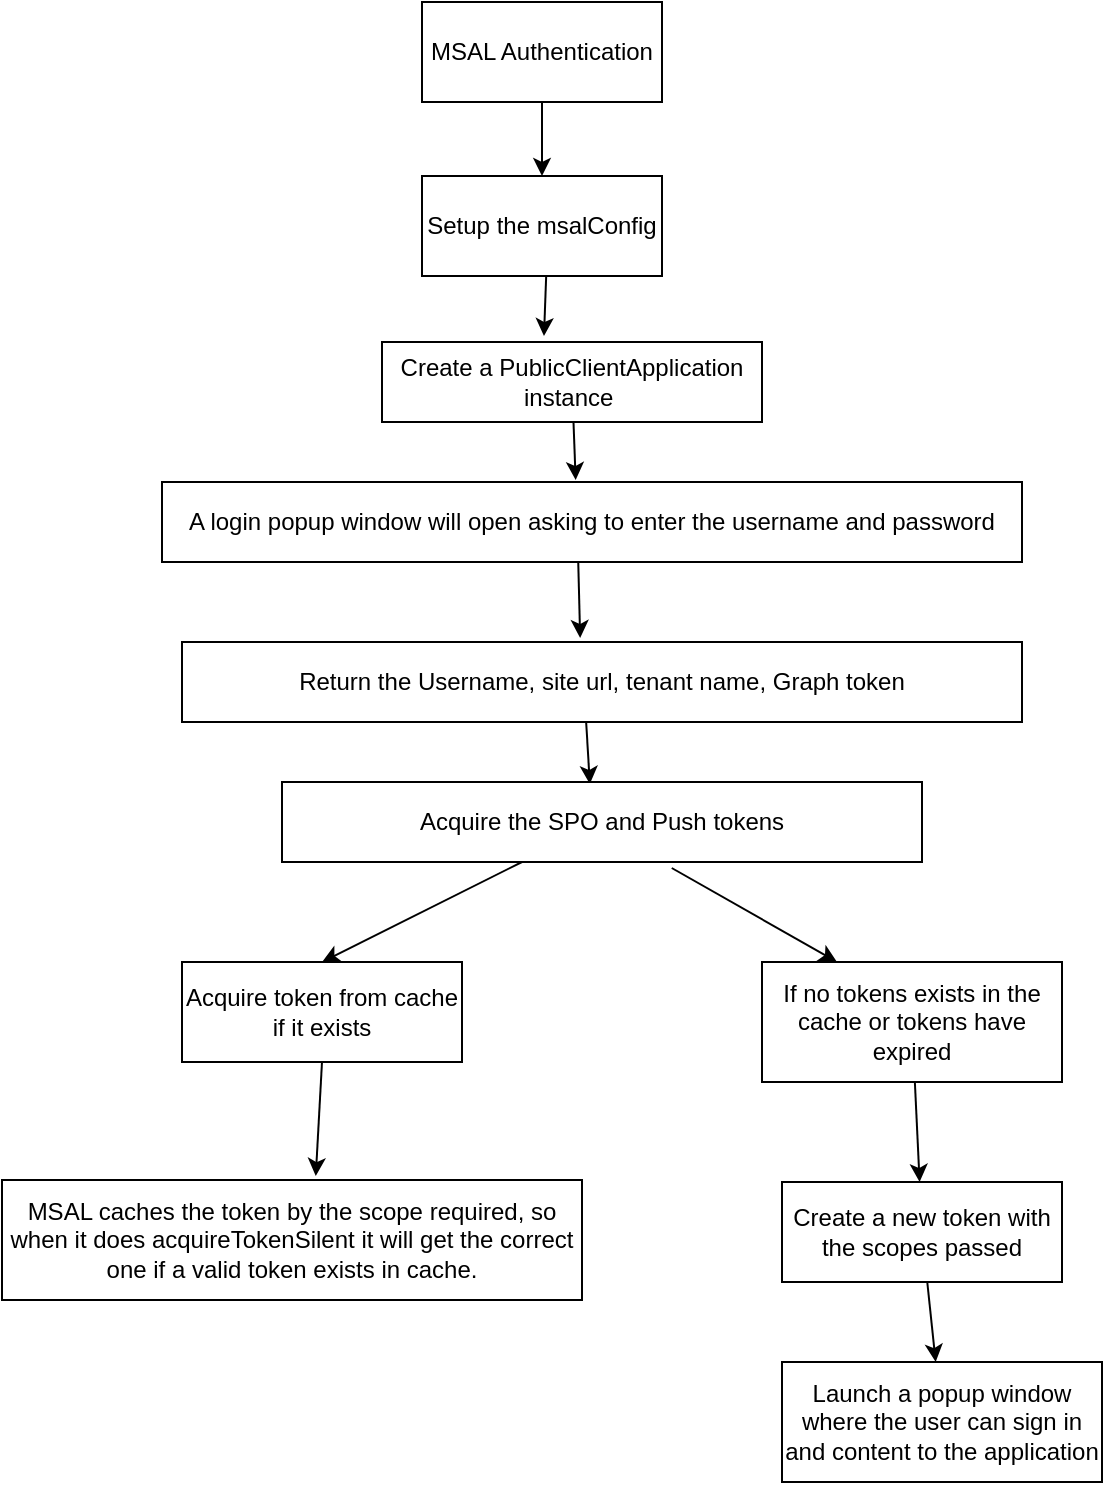 <mxfile>
    <diagram id="QNRTwCcRHsd2574ndrBR" name="Page-1">
        <mxGraphModel dx="1005" dy="784" grid="1" gridSize="10" guides="1" tooltips="1" connect="1" arrows="1" fold="1" page="1" pageScale="1" pageWidth="850" pageHeight="1100" math="0" shadow="0">
            <root>
                <mxCell id="0"/>
                <mxCell id="1" parent="0"/>
                <mxCell id="13" value="" style="edgeStyle=none;html=1;exitX=0.5;exitY=1;exitDx=0;exitDy=0;entryX=0.5;entryY=0;entryDx=0;entryDy=0;" edge="1" parent="1" source="2" target="3">
                    <mxGeometry relative="1" as="geometry">
                        <mxPoint x="382.273" y="-19" as="sourcePoint"/>
                        <mxPoint x="393.182" y="101" as="targetPoint"/>
                    </mxGeometry>
                </mxCell>
                <mxCell id="2" value="MSAL Authentication" style="whiteSpace=wrap;html=1;" vertex="1" parent="1">
                    <mxGeometry x="320" width="120" height="50" as="geometry"/>
                </mxCell>
                <mxCell id="17" value="" style="edgeStyle=none;html=1;entryX=0.421;entryY=-0.025;entryDx=0;entryDy=0;entryPerimeter=0;" edge="1" parent="1">
                    <mxGeometry relative="1" as="geometry">
                        <mxPoint x="382.202" y="134" as="sourcePoint"/>
                        <mxPoint x="380.99" y="167" as="targetPoint"/>
                        <Array as="points"/>
                    </mxGeometry>
                </mxCell>
                <mxCell id="3" value="Setup the msalConfig" style="whiteSpace=wrap;html=1;" vertex="1" parent="1">
                    <mxGeometry x="320" y="87" width="120" height="50" as="geometry"/>
                </mxCell>
                <mxCell id="18" value="" style="edgeStyle=none;html=1;startArrow=none;exitX=0.484;exitY=1;exitDx=0;exitDy=0;exitPerimeter=0;entryX=0.474;entryY=-0.05;entryDx=0;entryDy=0;entryPerimeter=0;" edge="1" parent="1" source="5" target="6">
                    <mxGeometry relative="1" as="geometry">
                        <mxPoint x="401.25" y="280" as="sourcePoint"/>
                        <mxPoint x="398" y="310" as="targetPoint"/>
                    </mxGeometry>
                </mxCell>
                <mxCell id="20" value="" style="edgeStyle=none;html=1;entryX=0.481;entryY=-0.025;entryDx=0;entryDy=0;entryPerimeter=0;" edge="1" parent="1" source="4" target="5">
                    <mxGeometry relative="1" as="geometry"/>
                </mxCell>
                <mxCell id="4" value="Create a PublicClientApplication instance&amp;nbsp;" style="whiteSpace=wrap;html=1;" vertex="1" parent="1">
                    <mxGeometry x="300" y="170" width="190" height="40" as="geometry"/>
                </mxCell>
                <mxCell id="21" value="" style="edgeStyle=none;html=1;exitX=0.481;exitY=0.975;exitDx=0;exitDy=0;exitPerimeter=0;entryX=0.481;entryY=0.025;entryDx=0;entryDy=0;entryPerimeter=0;" edge="1" parent="1" source="6" target="7">
                    <mxGeometry relative="1" as="geometry"/>
                </mxCell>
                <mxCell id="6" value="Return the Username, site url, tenant name, Graph token" style="whiteSpace=wrap;html=1;" vertex="1" parent="1">
                    <mxGeometry x="200" y="320" width="420" height="40" as="geometry"/>
                </mxCell>
                <mxCell id="23" value="" style="edgeStyle=none;html=1;entryX=0.5;entryY=0;entryDx=0;entryDy=0;" edge="1" parent="1" source="7" target="9">
                    <mxGeometry relative="1" as="geometry">
                        <mxPoint x="410" y="500" as="targetPoint"/>
                    </mxGeometry>
                </mxCell>
                <mxCell id="7" value="Acquire the SPO and Push tokens" style="whiteSpace=wrap;html=1;" vertex="1" parent="1">
                    <mxGeometry x="250" y="390" width="320" height="40" as="geometry"/>
                </mxCell>
                <mxCell id="28" value="" style="edgeStyle=none;html=1;" edge="1" parent="1" source="8" target="12">
                    <mxGeometry relative="1" as="geometry"/>
                </mxCell>
                <mxCell id="8" value="Create a new token with the scopes passed" style="whiteSpace=wrap;html=1;" vertex="1" parent="1">
                    <mxGeometry x="500" y="590" width="140" height="50" as="geometry"/>
                </mxCell>
                <mxCell id="25" value="" style="edgeStyle=none;html=1;entryX=0.541;entryY=-0.033;entryDx=0;entryDy=0;entryPerimeter=0;exitX=0.5;exitY=1;exitDx=0;exitDy=0;" edge="1" parent="1" source="9" target="10">
                    <mxGeometry relative="1" as="geometry"/>
                </mxCell>
                <mxCell id="9" value="Acquire token from cache if it exists" style="whiteSpace=wrap;html=1;" vertex="1" parent="1">
                    <mxGeometry x="200" y="480" width="140" height="50" as="geometry"/>
                </mxCell>
                <mxCell id="10" value="&lt;span dir=&quot;ltr&quot; class=&quot;ui-provider bhf bhg jl bhh bhi bhj bhk bhl bhm bhn bho bhp bhq bhr bhs bht bhu bhv bhw bhx bhy bhz bia bib bic bid bie bif big bih bii bij bik bil bim&quot;&gt;MSAL caches the token by the scope required, so when it does acquireTokenSilent it will get the correct one if a valid token exists in cache.&lt;/span&gt;" style="whiteSpace=wrap;html=1;" vertex="1" parent="1">
                    <mxGeometry x="110" y="589" width="290" height="60" as="geometry"/>
                </mxCell>
                <mxCell id="27" value="" style="edgeStyle=none;html=1;" edge="1" parent="1" source="11" target="8">
                    <mxGeometry relative="1" as="geometry"/>
                </mxCell>
                <mxCell id="11" value="If no tokens exists in the cache or tokens have expired" style="whiteSpace=wrap;html=1;" vertex="1" parent="1">
                    <mxGeometry x="490" y="480" width="150" height="60" as="geometry"/>
                </mxCell>
                <mxCell id="12" value="Launch a popup window where the user can sign in and content to the application" style="whiteSpace=wrap;html=1;" vertex="1" parent="1">
                    <mxGeometry x="500" y="680" width="160" height="60" as="geometry"/>
                </mxCell>
                <mxCell id="5" value="A login popup window will open asking to enter the username and password" style="whiteSpace=wrap;html=1;" vertex="1" parent="1">
                    <mxGeometry x="190" y="240" width="430" height="40" as="geometry"/>
                </mxCell>
                <mxCell id="24" value="" style="edgeStyle=none;html=1;entryX=0.25;entryY=0;entryDx=0;entryDy=0;exitX=0.609;exitY=1.075;exitDx=0;exitDy=0;exitPerimeter=0;" edge="1" parent="1" source="7" target="11">
                    <mxGeometry relative="1" as="geometry">
                        <mxPoint x="380" y="440" as="sourcePoint"/>
                        <mxPoint x="280" y="490" as="targetPoint"/>
                        <Array as="points"/>
                    </mxGeometry>
                </mxCell>
            </root>
        </mxGraphModel>
    </diagram>
</mxfile>